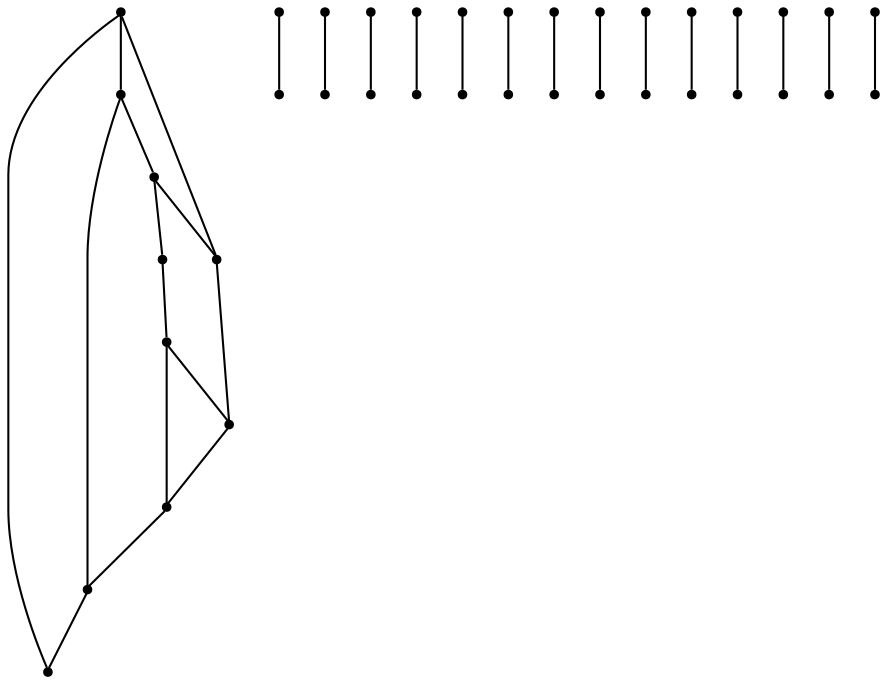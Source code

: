 graph {
  node [shape=point,comment="{\"directed\":false,\"doi\":\"10.1007/978-3-031-22203-0_17\",\"figure\":\"2\"}"]

  v0 [pos="1053.9220655351746,615.338634582969"]
  v1 [pos="1160.605721057928,425.393965174093"]
  v2 [pos="853.7891416143581,673.0556078370371"]
  v3 [pos="941.8625497976145,227.32330428137936"]
  v4 [pos="940.7957269138966,431.43657127405334"]
  v5 [pos="852.8858840380639,432.14493756560483"]
  v6 [pos="771.5604310495958,410.9753409961854"]
  v7 [pos="686.0593174361594,623.1314268416962"]
  v8 [pos="734.1044366656581,293.37458212261754"]
  v9 [pos="780.486845949192,505.3640683555731"]
  v10 [pos="1138.5605068799123,537.9522243241388"]
  v11 [pos="1109.4726210881836,521.6582735151328"]
  v12 [pos="1073.38352333108,301.9174541636735"]
  v13 [pos="1095.7620679946676,277.1640582951659"]
  v14 [pos="1049.879749822119,399.0984418995972"]
  v15 [pos="1050.7965676284875,432.43667765049156"]
  v16 [pos="964.5286412860322,681.1398858300976"]
  v17 [pos="955.3188128087563,649.0520334260771"]
  v18 [pos="924.6483543744664,329.37993777771635"]
  v19 [pos="958.0223856669136,329.4633647592707"]
  v20 [pos="911.0159355491969,575.791193119559"]
  v21 [pos="923.441923119693,544.9117641695366"]
  v22 [pos="896.9887121355456,450.93940866626014"]
  v23 [pos="896.7553426425943,417.64288640614285"]
  v24 [pos="835.1788624806526,251.45176083988997"]
  v25 [pos="825.0730731980133,219.73882512598448"]
  v26 [pos="812.1835101653951,441.06297667310196"]
  v27 [pos="813.2878502155546,407.7247409222075"]
  v28 [pos="764.1842381850566,458.8156279065418"]
  v29 [pos="797.3228333609775,461.6076339325242"]
  v30 [pos="762.4839474842324,673.2639209403694"]
  v31 [pos="771.9271454544596,641.2592411673497"]
  v32 [pos="737.2507915733504,357.17562061686954"]
  v33 [pos="768.9891697915633,347.00744853882463"]
  v34 [pos="734.7712248136385,565.4564214289588"]
  v35 [pos="760.8378341152868,586.3759914042687"]
  v36 [pos="639.80605622897,448.0225165184997"]
  v37 [pos="606.8091360476801,443.18832989831003"]

  v0 -- v2 [id="-1",pos="1053.9220655351746,615.338634582969 1031.0549800231183,634.7514956123536 1004.5795371511205,650.7434813711254 974.5178094106135,660.7619553585073 937.8048252905467,672.9994667512407 895.7441100579188,676.3242032015573 853.7891416143581,673.0556078370371"]
  v36 -- v37 [id="-2",pos="639.80605622897,448.0225165184997 606.8091360476801,443.18832989831003 606.8091360476801,443.18832989831003 606.8091360476801,443.18832989831003"]
  v32 -- v33 [id="-3",pos="737.2507915733504,357.17562061686954 768.9891697915633,347.00744853882463 768.9891697915633,347.00744853882463 768.9891697915633,347.00744853882463"]
  v30 -- v31 [id="-4",pos="762.4839474842324,673.2639209403694 771.9271454544596,641.2592411673497 771.9271454544596,641.2592411673497 771.9271454544596,641.2592411673497"]
  v28 -- v29 [id="-5",pos="764.1842381850566,458.8156279065418 797.3228333609775,461.6076339325242 797.3228333609775,461.6076339325242 797.3228333609775,461.6076339325242"]
  v9 -- v0 [id="-6",pos="780.486845949192,505.3640683555731 1053.9220655351746,615.338634582969 1053.9220655351746,615.338634582969 1053.9220655351746,615.338634582969"]
  v26 -- v27 [id="-7",pos="812.1835101653951,441.06297667310196 813.2878502155546,407.7247409222075 813.2878502155546,407.7247409222075 813.2878502155546,407.7247409222075"]
  v24 -- v25 [id="-8",pos="835.1788624806526,251.45176083988997 825.0730731980133,219.73882512598448 825.0730731980133,219.73882512598448 825.0730731980133,219.73882512598448"]
  v22 -- v23 [id="-9",pos="896.9887121355456,450.93940866626014 896.7553426425943,417.64288640614285 896.7553426425943,417.64288640614285 896.7553426425943,417.64288640614285"]
  v20 -- v21 [id="-10",pos="911.0159355491969,575.791193119559 923.441923119693,544.9117641695366 923.441923119693,544.9117641695366 923.441923119693,544.9117641695366"]
  v18 -- v19 [id="-11",pos="924.6483543744664,329.37993777771635 958.0223856669136,329.4633647592707 958.0223856669136,329.4633647592707 958.0223856669136,329.4633647592707"]
  v4 -- v3 [id="-12",pos="940.7957269138966,431.43657127405334 941.8625497976145,227.32330428137936 941.8625497976145,227.32330428137936 941.8625497976145,227.32330428137936"]
  v16 -- v17 [id="-13",pos="964.5286412860322,681.1398858300976 955.3188128087563,649.0520334260771 955.3188128087563,649.0520334260771 955.3188128087563,649.0520334260771"]
  v14 -- v15 [id="-14",pos="1049.879749822119,399.0984418995972 1050.7965676284875,432.43667765049156 1050.7965676284875,432.43667765049156 1050.7965676284875,432.43667765049156"]
  v12 -- v13 [id="-15",pos="1073.38352333108,301.9174541636735 1095.7620679946676,277.1640582951659 1095.7620679946676,277.1640582951659 1095.7620679946676,277.1640582951659"]
  v10 -- v11 [id="-16",pos="1138.5605068799123,537.9522243241388 1109.4726210881836,521.6582735151328 1109.4726210881836,521.6582735151328 1109.4726210881836,521.6582735151328"]
  v8 -- v7 [id="-17",pos="734.1044366656581,293.37458212261754 679.7455902154423,340.29953508312826 637.179287024068,403.2449775731794 619.7945904141867,455.39842822000867 594.112074259898,532.4450324142846 623.3867792769211,585.9388113795063 686.0593174361594,623.1314268416962"]
  v8 -- v3 [id="-18",pos="734.1044366656581,293.37458212261754 767.2943643825745,264.686190509708 804.891109867569,241.98512232085375 843.8302574737054,231.365506865548 876.260863615868,222.52054663988713 909.6251818587774,222.0564875248558 941.8625497976145,227.32330428137936"]
  v9 -- v6 [id="-19",pos="780.486845949192,505.3640683555731 784.9772426755853,474.95772554311793 780.0824218737446,443.05348031577216 771.5604310495958,410.9753409961854"]
  v7 -- v2 [id="-20",pos="686.0593174361594,623.1314268416962 691.6809532481994,626.437697017751 697.6161240267348,629.6619374932307 703.8079894071628,632.7578322407448 745.8527906938805,653.7799841908252 799.7334316284877,668.8842888449765 853.7891416143581,673.0556078370371"]
  v7 -- v9 [id="-21",pos="686.0593174361594,623.1314268416962 748.2605270725337,589.6159243702582 774.0471635327599,549.0324488152376 780.486845949192,505.3640683555731"]
  v5 -- v4 [id="-22",pos="852.8858840380639,432.14493756560483 883.5793651781041,435.7326970067304 912.7281876546097,434.5001938860637 940.7957269138966,431.43657127405334"]
  v4 -- v1 [id="-23",pos="940.7957269138966,431.43657127405334 1019.1256205091795,422.74412207115853 1089.1832776319716,399.54783044171324 1160.605721057928,425.393965174093"]
  v6 -- v8 [id="-24",pos="771.5604310495958,410.9753409961854 760.9780810270131,371.13461549414774 744.7818050903427,331.04634003024785 734.1044366656581,293.37458212261754"]
  v3 -- v1 [id="-25",pos="941.8625497976145,227.32330428137936 1011.6934094887386,238.7411908261397 1076.2379221521664,277.05948684699365 1114.5566740541751,315.3778126311968 1150.4065532412865,351.22725245436243 1163.3098455779254,387.0766922775281 1160.605721057928,425.393965174093"]
  v34 -- v35 [id="-26",pos="734.7712248136385,565.4564214289588 760.8378341152868,586.3759914042687 760.8378341152868,586.3759914042687 760.8378341152868,586.3759914042687"]
  v6 -- v5 [id="-27",pos="771.5604310495958,410.9753409961854 799.9405573860246,422.6678277522887 826.9723801108391,429.136130486737 852.8858840380639,432.14493756560483"]
  v1 -- v0 [id="-28",pos="1160.605721057928,425.393965174093 1159.0923653946531,446.9093184419446 1152.6407485252296,469.2186447791372 1142.5612675620027,492.73724844575213 1124.575316323585,534.7037562767796 1095.038018369161,580.5206876808099 1053.9220655351746,615.338634582969"]
}
